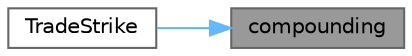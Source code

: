 digraph "compounding"
{
 // INTERACTIVE_SVG=YES
 // LATEX_PDF_SIZE
  bgcolor="transparent";
  edge [fontname=Helvetica,fontsize=10,labelfontname=Helvetica,labelfontsize=10];
  node [fontname=Helvetica,fontsize=10,shape=box,height=0.2,width=0.4];
  rankdir="RL";
  Node1 [label="compounding",height=0.2,width=0.4,color="gray40", fillcolor="grey60", style="filled", fontcolor="black",tooltip=" "];
  Node1 -> Node2 [dir="back",color="steelblue1",style="solid"];
  Node2 [label="TradeStrike",height=0.2,width=0.4,color="grey40", fillcolor="white", style="filled",URL="$classore_1_1data_1_1_trade_strike.html#acb60227314965e58822e880b3ef903b3",tooltip=" "];
}
